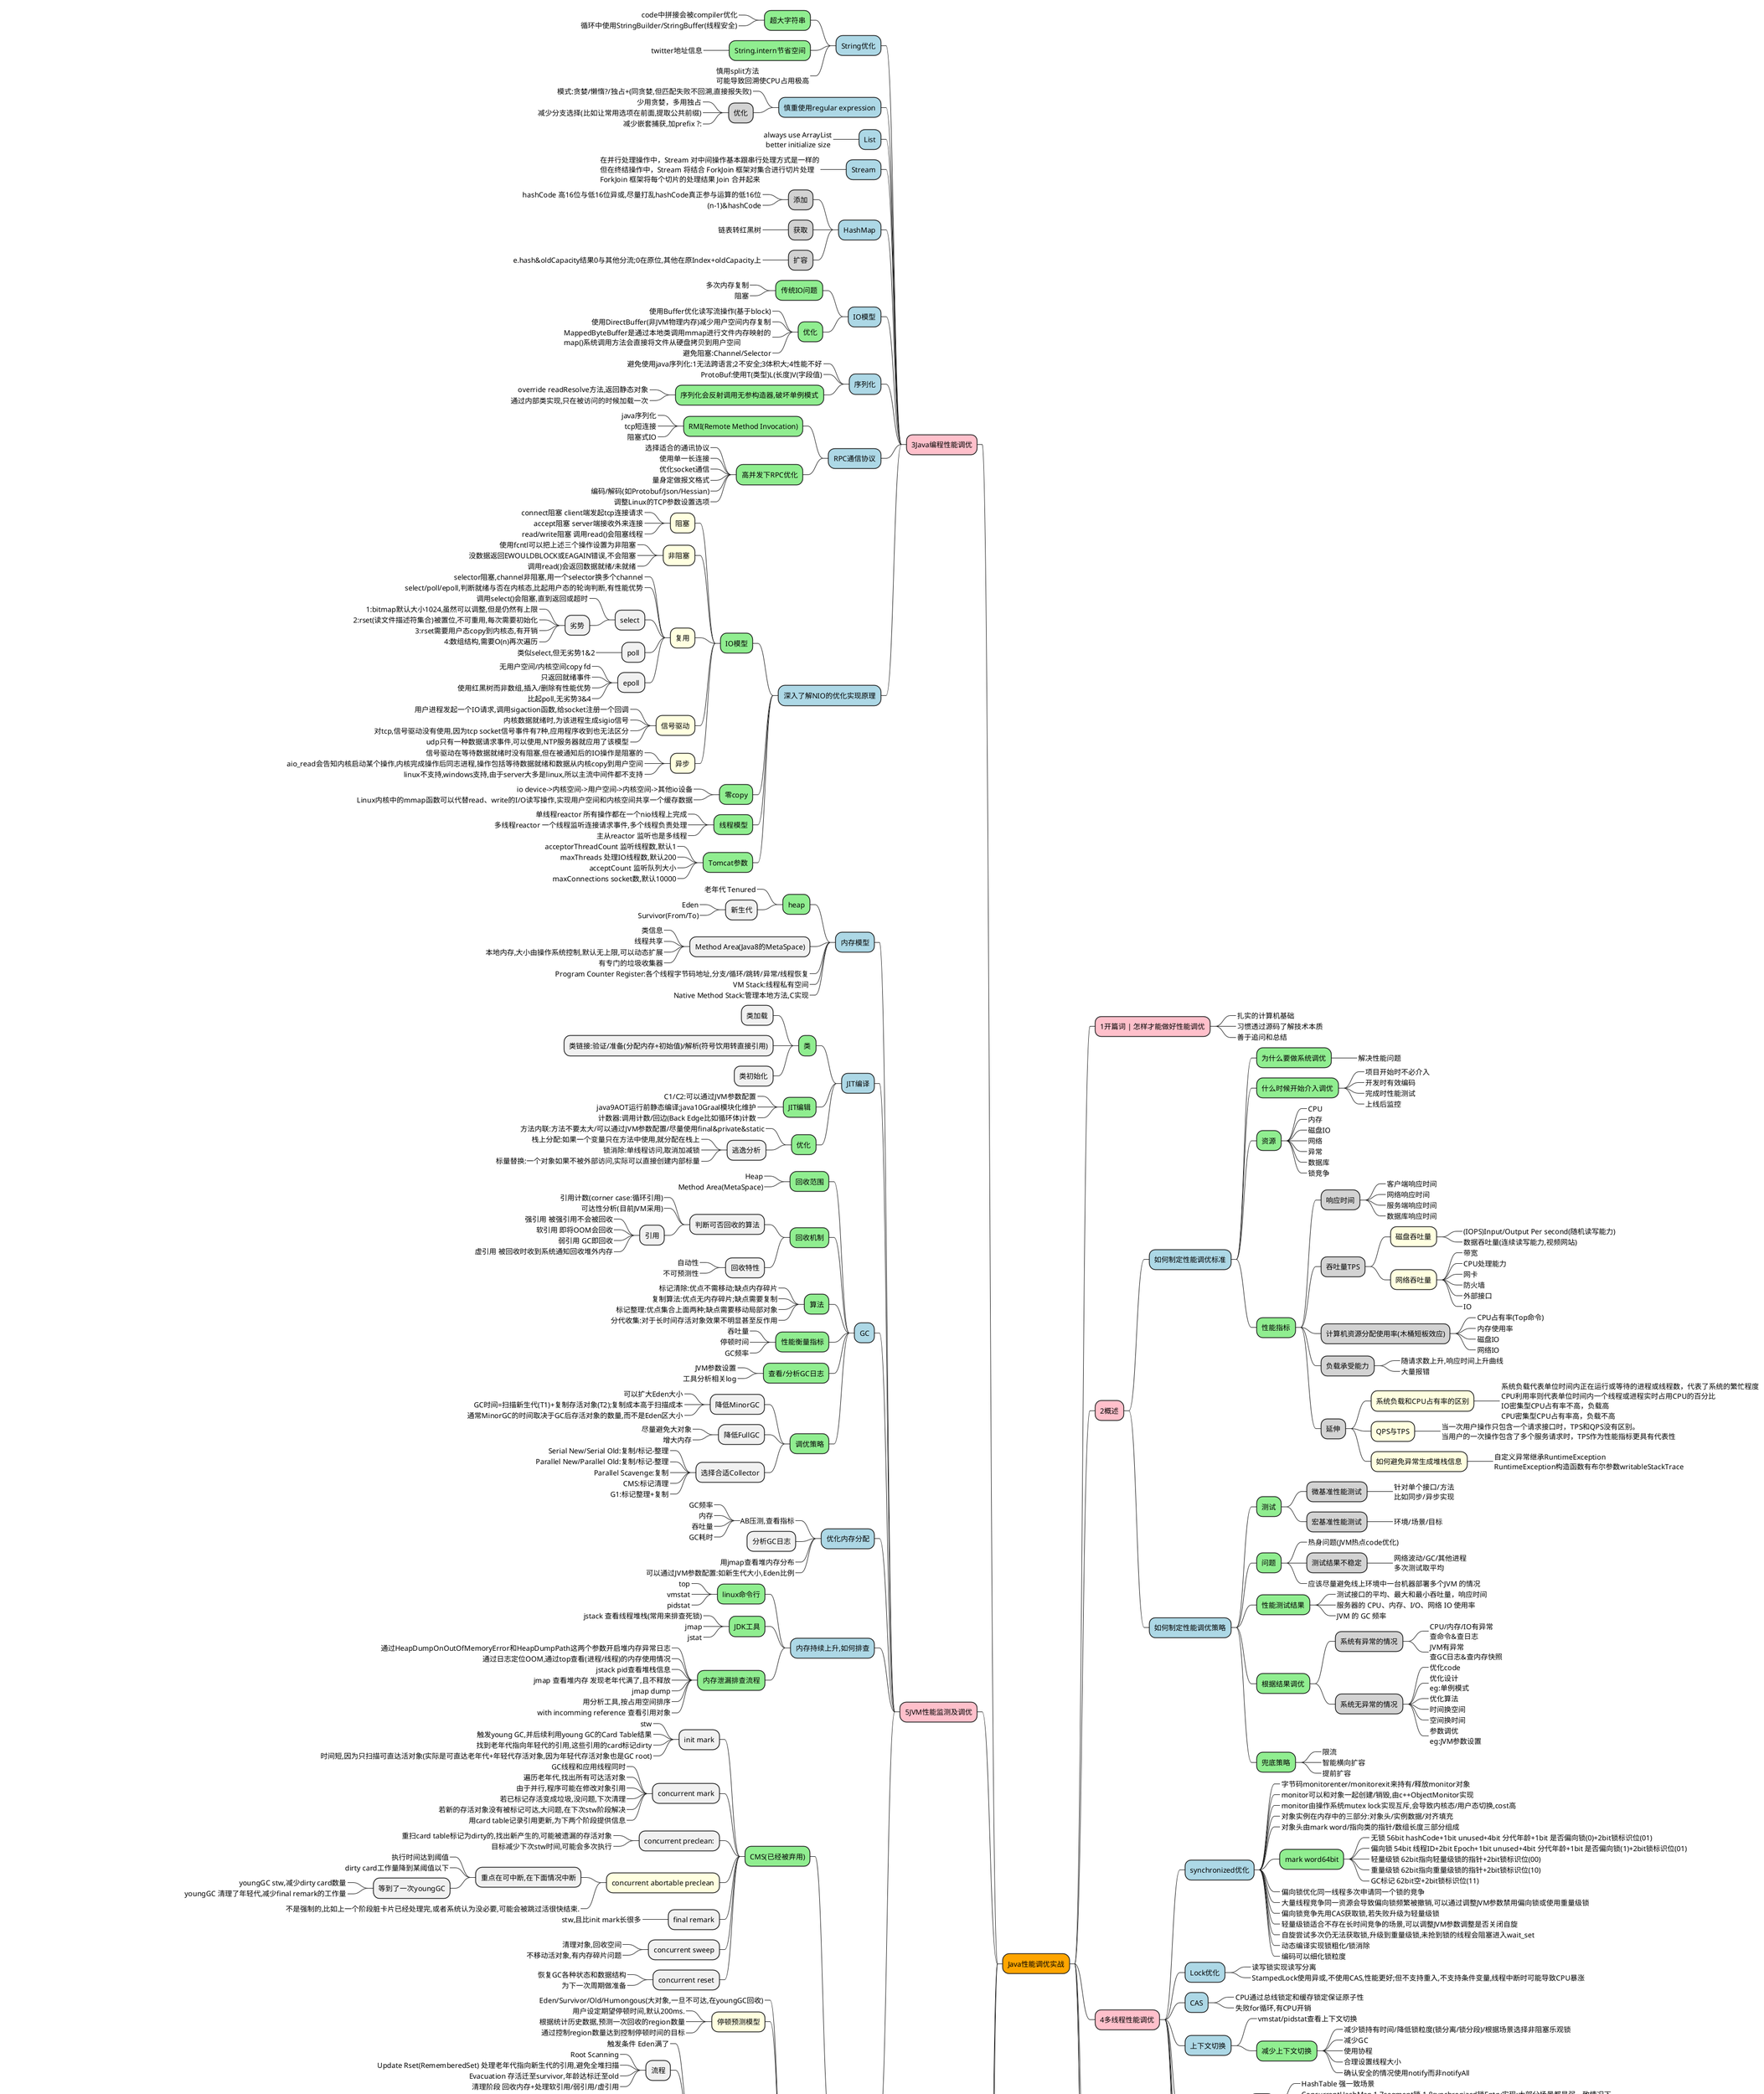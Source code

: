 @startmindmap
*[#orange] Java性能调优实战
    *[#pink] 1开篇词 | 怎样才能做好性能调优
        *[#lightblue]_ 扎实的计算机基础
        *[#lightblue]_ 习惯透过源码了解技术本质
        *[#lightblue]_ 善于追问和总结
    *[#pink] 2概述
        *[#lightblue] 如何制定性能调优标准
            *[#lightgreen] 为什么要做系统调优
                *_ 解决性能问题
            *[#lightgreen] 什么时候开始介入调优
                *_ 项目开始时不必介入
                *_ 开发时有效编码
                *_ 完成时性能测试
                *_ 上线后监控
            *[#lightgreen] 资源
                *_ CPU
                *_ 内存
                *_ 磁盘IO
                *_ 网络
                *_ 异常
                *_ 数据库
                *_ 锁竞争
            *[#lightgreen] 性能指标
                *[#lightgrey] 响应时间
                    *_ 客户端响应时间
                    *_ 网络响应时间
                    *_ 服务端响应时间
                    *_ 数据库响应时间
                *[#lightgrey] 吞吐量TPS
                    *[#lightyellow] 磁盘吞吐量
                        *_ (IOPS)Input/Output Per second(随机读写能力)
                        *_ 数据吞吐量(连续读写能力,视频网站)
                    *[#lightyellow] 网络吞吐量
                        *_ 带宽
                        *_ CPU处理能力
                        *_ 网卡
                        *_ 防火墙
                        *_ 外部接口
                        *_ IO
                *[#lightgrey] 计算机资源分配使用率(木桶短板效应)
                    *_ CPU占有率(Top命令)
                    *_ 内存使用率
                    *_ 磁盘IO
                    *_ 网络IO
                *[#lightgrey] 负载承受能力
                    *_ 随请求数上升,响应时间上升曲线
                    *_ 大量报错
                *[#lightgrey] 延伸
                    *[#lightyellow] 系统负载和CPU占有率的区别
                        *_ 系统负载代表单位时间内正在运行或等待的进程或线程数，代表了系统的繁忙程度\nCPU利用率则代表单位时间内一个线程或进程实时占用CPU的百分比\nIO密集型CPU占有率不高，负载高\nCPU密集型CPU占有率高，负载不高
                    *[#lightyellow] QPS与TPS
                        *_ 当一次用户操作只包含一个请求接口时，TPS和QPS没有区别。\n当用户的一次操作包含了多个服务请求时，TPS作为性能指标更具有代表性
                    *[#lightyellow] 如何避免异常生成堆栈信息
                        *_ 自定义异常继承RuntimeException\nRuntimeException构造函数有布尔参数writableStackTrace
        *[#lightblue] 如何制定性能调优策略
            *[#lightgreen] 测试
                *[#lightgrey] 微基准性能测试
                    *_ 针对单个接口/方法\n比如同步/异步实现
                *[#lightgrey] 宏基准性能测试
                    *_ 环境/场景/目标
            *[#lightgreen] 问题
                *_ 热身问题(JVM热点code优化)
                *[#lightgrey] 测试结果不稳定
                    *_ 网络波动/GC/其他进程\n多次测试取平均
                *_ 应该尽量避免线上环境中一台机器部署多个JVM 的情况
            *[#lightgreen] 性能测试结果
                *_ 测试接口的平均、最大和最小吞吐量，响应时间
                *_ 服务器的 CPU、内存、I/O、网络 IO 使用率
                *_ JVM 的 GC 频率
            *[#lightgreen] 根据结果调优
                *[#lightgrey] 系统有异常的情况
                    *_ CPU/内存/IO有异常\n查命令&查日志
                    *_ JVM有异常\n查GC日志&查内存快照
                *[#lightgrey] 系统无异常的情况
                    *_ 优化code
                    *_ 优化设计\neg:单例模式
                    *_ 优化算法
                    *_ 时间换空间
                    *_ 空间换时间
                    *_ 参数调优\neg:JVM参数设置
            *[#lightgreen] 兜底策略
                *_ 限流
                *_ 智能横向扩容
                *_ 提前扩容
    *[#pink] 4多线程性能调优
        *[#lightblue] synchronized优化
            *_ 字节码monitorenter/monitorexit来持有/释放monitor对象
            *_ monitor可以和对象一起创建/销毁,由c++ObjectMonitor实现
            *_ monitor由操作系统mutex lock实现互斥,会导致内核态/用户态切换,cost高
            *_ 对象实例在内存中的三部分:对象头/实例数据/对齐填充
            *_ 对象头由mark word/指向类的指针/数组长度三部分组成
            *[#lightgreen] mark word64bit
                *_ 无锁 56bit hashCode+1bit unused+4bit 分代年龄+1bit 是否偏向锁(0)+2bit锁标识位(01)
                *_ 偏向锁 54bit 线程ID+2bit Epoch+1bit unused+4bit 分代年龄+1bit 是否偏向锁(1)+2bit锁标识位(01)
                *_ 轻量级锁 62bit指向轻量级锁的指针+2bit锁标识位(00)
                *_ 重量级锁 62bit指向重量级锁的指针+2bit锁标识位(10)
                *_ GC标记 62bit空+2bit锁标识位(11)
            *_ 偏向锁优化同一线程多次申请同一个锁的竞争
            *_ 大量线程竞争同一资源会导致偏向锁频繁被撤销,可以通过调整JVM参数禁用偏向锁或使用重量级锁
            *_ 偏向锁竞争先用CAS获取锁,若失败升级为轻量级锁
            *_ 轻量级锁适合不存在长时间竞争的场景,可以调整JVM参数调整是否关闭自旋
            *_ 自旋尝试多次仍无法获取锁,升级到重量级锁,未抢到锁的线程会阻塞进入wait_set
            *_ 动态编译实现锁粗化/锁消除
            *_ 编码可以细化锁粒度
        *[#lightblue] Lock优化
            *_ 读写锁实现读写分离
            *_ StampedLock使用异或,不使用CAS,性能更好;但不支持重入,不支持条件变量,线程中断时可能导致CPU暴涨
        *[#lightblue] CAS
            *_ CPU通过总线锁定和缓存锁定保证原子性
            *_ 失败for循环,有CPU开销
        *[#lightblue] 上下文切换
            *_ vmstat/pidstat查看上下文切换
            *[#lightgreen] 减少上下文切换
                *_ 减少锁持有时间/降低锁粒度(锁分离/锁分段)/根据场景选择非阻塞乐观锁
                *_ 减少GC
                *_ 使用协程
                *_ 合理设置线程大小
                *_ 确认安全的情况使用notify而非notifyAll
        *[#lightblue] 并发容器
            *[#lightgreen] Map
                *_ HashTable 强一致场景
                *_ ConcurrentHashMap 1.7segment锁,1.8synchronized锁Entry实现;大部分场景都是弱一致情况下
                * 用ConcurrentSkipListMap处理大数据(千万级),存在大量删改操作
                    *_ 跳表 空间换时间
            *[#lightgreen] List
                *_ Vector 基于synchronized同步锁实现
                *_ CopyOnWriteArrayList 读无锁,写通过操作底层Array新副本实现
        *[#lightblue] 线程池大小
            *_ cpu密集型 CPU核数+1
            *_ IO密集型 CPU核数*(线程等待时间/线程运行时间+1);可以用VisualVM查看比例
            *_ 优化串行才是性能关键,并行优化有Amdahl定律:S=1/[(1-p)+p/N];S是加速比,p是可并行化的比例,N是并行资源数(例如CPU核数)
        *[#lightblue] 协程
            *_ N:1线程模型的缺点在于操作系统不能感知用户态的线程,因此容易造成某一个线程进行系统调用内核线程时被阻塞,从而导致整个进程被阻塞
            *_ go是N:M
            *_ Java21协程
            *_ 适合IO密集型
        *[#lightblue] 强弱一致性
            *_ Happens-Before原则 更多详见 java并发编程的mindMap
    *[#pink] 6设计模式调优
        *[#lightblue] 单例
            *_ 保证全局一个实例&只有一个全局访问点
            *[#lightgreen] 饿汉模式
                *_ 类初始化时创建实例
                *_ 优点:多线程下唯一;性能好
                *_ 缺点:占用内存
            *[#lightgreen] 懒汉模式
                * 实现方式
                    *_ 懒加载
                    *_ 同步锁
                    *_ 双重检查(加volatile)
                    *_ 内部类实现
        *[#lightblue] 原型(prototype)和享元(flyweight)模式
            *[#lightgreen] prototype模式
                *_ 实现cloneable接口;重写Object.clone()方法;重写中调用super.clone()
                *_ 深copy和浅copy
                *_ 适用重复创建对象场景,例如spring的bean管理
            *[#lightgreen] flyweight模式
                *_ Java的String和Integer
                *_ 线程池
        *[#lightblue] 设计模式优化并发
            *[#lightgreen] 线程上下文模式
                *_ Spring ApplicationContext
                *_ ThreadLocal
                *_ 传递或者隔离变量
            *[#lightgreen] Thread-per-message模式
                *_ 解决IO耗时的问题
                *_ 线程池
            *[#lightgreen] worker-thread模式
                *_ 减少线程的创建/销毁开销
        *[#lightblue] 生产者/消费者模式
            *[#lightgreen] 常见实现
                *_ Object wait/notify/notifyAll
                *_ Lock的Condition的await/signal/signalAll
                *_ BlockingQueue
            *[#lightgreen] 电商库存设计
                *_ 缓存库容
                *_ 消息队列
        *[#lightblue] 装饰器模式
            *_ 接口/基类/具体实现类
        *[#lightblue] 答疑
            *_ 单例:枚举实现/内部类实现
            *_ 生产者/消费者模式大流量下延迟高:1提高响应速度2限流拒绝
    *[#pink] 8实战演练
        *[#lightblue] 分布式锁
            *_ db
            *[#lightgreen] zookeeper
                * feature
                    *_ 节点:持久/临时;还能被标记有序性
                    *_ watch机制:特定事件触发,会通知watcher
                *_ 父节点(持久)下建立子节点,并标记有序性
                *_ 轮询判断,如果是最小节点则获得锁,操作完毕删除节点
                *_ 否则对上一个节点注册watcher
                * 优缺点
                    *_ 集群实现,避免单点
                    *_ 每次都能释放锁,因为服务挂了临时节点会因为连接断开而自动删除
                    *_ 性能比redis差
            *[#lightgreen] redis
                *_ SETNX+EXPIRE
                * 优缺点
                    *_ 性能好
                    *_ 集群模式,由于同步到各个节点是异步的,若master崩溃,新master上没有被同步到,则锁失效
                * redlock算法
                    *_ 集群模式下,超过一半节点成功&耗时小于lock_timeout则获得锁成功
        *[#lightblue] 分布式事务
            * XA规范
                *_ DTP模型:AP/RM/TM
                *_ 父节点(持久)下建立子节点,并标记有序性
            * 二/三阶段提交
                *_ prepare commit
                *_ 准备/预处理/提交或者回滚
            * TCC
                *_ try/confirm/cancel
                *_ 重试调用失败的confirm or cancel方法
            * Seata
                *_ TC/TM/RM
                *_ DTP模型:AP/RM/TM
                *_ DTP模型:AP/RM/TM
        *[#lightblue] 缓存
        *[#lightblue] 抢购
    *[#pink] 9结束语
left side
    *[#pink] 3Java编程性能调优
        *[#lightblue] String优化
            *[#lightgreen] 超大字符串
                *_ code中拼接会被compiler优化
                *_ 循环中使用StringBuilder/StringBuffer(线程安全)
            *[#lightgreen] String.intern节省空间
                *_ twitter地址信息
            *_ 慎用split方法\n可能导致回溯使CPU占用极高
        *[#lightblue] 慎重使用regular expression
            *_ 模式:贪婪/懒惰?/独占+(同贪婪,但匹配失败不回溯,直接报失败)
            *[#lightgrey] 优化
                *_ 少用贪婪，多用独占
                *_ 减少分支选择(比如让常用选项在前面,提取公共前缀)
                *_ 减少嵌套捕获,加prefix ?:
        *[#lightblue] List
            *_ always use ArrayList\n better initialize size
        *[#lightblue] Stream
            *_ 在并行处理操作中，Stream 对中间操作基本跟串行处理方式是一样的\n但在终结操作中，Stream 将结合 ForkJoin 框架对集合进行切片处理\nForkJoin 框架将每个切片的处理结果 Join 合并起来
        *[#lightblue] HashMap
            *[#lightgrey] 添加
                *_ hashCode 高16位与低16位异或,尽量打乱hashCode真正参与运算的低16位
                *_ (n-1)&hashCode
            *[#lightgrey] 获取
                *_ 链表转红黑树
            *[#lightgrey] 扩容
                *_ e.hash&oldCapacity结果0与其他分流;0在原位,其他在原Index+oldCapacity上
        *[#lightblue] IO模型
            *[#lightgreen] 传统IO问题
                *_ 多次内存复制
                *_ 阻塞
            *[#lightgreen] 优化
                *_ 使用Buffer优化读写流操作(基于block)
                *_ 使用DirectBuffer(非JVM物理内存)减少用户空间内存复制
                *_ MappedByteBuffer是通过本地类调用mmap进行文件内存映射的\nmap()系统调用方法会直接将文件从硬盘拷贝到用户空间
                *_ 避免阻塞:Channel/Selector
        *[#lightblue] 序列化
            *_ 避免使用java序列化:1无法跨语言;2不安全;3体积大;4性能不好
            *_ ProtoBuf:使用T(类型)L(长度)V(字段值)
            *[#lightgreen] 序列化会反射调用无参构造器,破坏单例模式
                *_ override readResolve方法,返回静态对象
                *_ 通过内部类实现,只在被访问的时候加载一次
        *[#lightblue] RPC通信协议
            *[#lightgreen] RMI(Remote Method Invocation)
                *_ java序列化
                *_ tcp短连接
                *_ 阻塞式IO
            *[#lightgreen] 高并发下RPC优化
                *_ 选择适合的通讯协议
                *_ 使用单一长连接
                *_ 优化socket通信
                *_ 量身定做报文格式
                *_ 编码/解码(如Protobuf/Json/Hessian)
                *_ 调整Linux的TCP参数设置选项
        *[#lightblue] 深入了解NIO的优化实现原理
            *[#lightgreen] IO模型
                *[#lightyellow] 阻塞
                    *_ connect阻塞 client端发起tcp连接请求
                    *_ accept阻塞 server端接收外来连接
                    *_ read/write阻塞 调用read()会阻塞线程
                *[#lightyellow] 非阻塞
                    *_ 使用fcntl可以把上述三个操作设置为非阻塞
                    *_ 没数据返回EWOULDBLOCK或EAGAIN错误,不会阻塞
                    *_ 调用read()会返回数据就绪/未就绪
                *[#lightyellow] 复用
                    *_ selector阻塞,channel非阻塞,用一个selector换多个channel
                    *_ select/poll/epoll,判断就绪与否在内核态,比起用户态的轮询判断,有性能优势
                    * select
                        *_ 调用select()会阻塞,直到返回或超时
                        * 劣势
                            *_ 1:bitmap默认大小1024,虽然可以调整,但是仍然有上限
                            *_ 2:rset(读文件描述符集合)被置位,不可重用,每次需要初始化
                            *_ 3:rset需要用户态copy到内核态,有开销
                            *_ 4:数组结构,需要O(n)再次遍历
                    * poll
                        *_ 类似select,但无劣势1&2
                    * epoll
                        *_ 无用户空间/内核空间copy fd
                        *_ 只返回就绪事件
                        *_ 使用红黑树而非数组,插入/删除有性能优势
                        *_ 比起poll,无劣势3&4
                *[#lightyellow] 信号驱动
                    *_ 用户进程发起一个IO请求,调用sigaction函数,给socket注册一个回调
                    *_ 内核数据就绪时,为该进程生成sigio信号
                    *_ 对tcp,信号驱动没有使用,因为tcp socket信号事件有7种,应用程序收到也无法区分
                    *_ udp只有一种数据请求事件,可以使用,NTP服务器就应用了该模型
                *[#lightyellow] 异步
                    *_ 信号驱动在等待数据就绪时没有阻塞,但在被通知后的IO操作是阻塞的
                    *_ aio_read会告知内核启动某个操作,内核完成操作后同志进程,操作包括等待数据就绪和数据从内核copy到用户空间
                    *_ linux不支持,windows支持,由于server大多是linux,所以主流中间件都不支持
            *[#lightgreen] 零copy
                *_ io device->内核空间->用户空间->内核空间->其他io设备
                *_ Linux内核中的mmap函数可以代替read、write的I/O读写操作,实现用户空间和内核空间共享一个缓存数据
            *[#lightgreen] 线程模型
                *_ 单线程reactor 所有操作都在一个nio线程上完成
                *_ 多线程reactor 一个线程监听连接请求事件,多个线程负责处理
                *_ 主从reactor 监听也是多线程
            *[#lightgreen] Tomcat参数
                *_ acceptorThreadCount 监听线程数,默认1
                *_ maxThreads 处理IO线程数,默认200
                *_ acceptCount 监听队列大小
                *_ maxConnections socket数,默认10000
    *[#pink] 5JVM性能监测及调优
        *[#lightblue] 内存模型
            *[#lightgreen] heap
                *_ 老年代 Tenured
                * 新生代
                    *_ Eden
                    *_ Survivor(From/To)
            * Method Area(Java8的MetaSpace)
                *_ 类信息
                *_ 线程共享
                *_ 本地内存,大小由操作系统控制,默认无上限,可以动态扩展
                *_ 有专门的垃圾收集器
            *_ Program Counter Register:各个线程字节码地址,分支/循环/跳转/异常/线程恢复
            *_ VM Stack:线程私有空间
            *_ Native Method Stack:管理本地方法,C实现
        *[#lightblue] JIT编译
            *[#lightgreen] 类
                * 类加载
                * 类链接:验证/准备(分配内存+初始值)/解析(符号饮用转直接引用)
                * 类初始化
            *[#lightgreen] JIT编辑
                *_ C1/C2:可以通过JVM参数配置
                *_ java9AOT运行前静态编译;java10Graal模块化维护
                *_ 计数器:调用计数/回边(Back Edge比如循环体)计数
            *[#lightgreen] 优化
                *_ 方法内联:方法不要太大/可以通过JVM参数配置/尽量使用final&private&static
                * 逃逸分析
                    *_ 栈上分配:如果一个变量只在方法中使用,就分配在栈上
                    *_ 锁消除:单线程访问,取消加减锁
                    *_ 标量替换:一个对象如果不被外部访问,实际可以直接创建内部标量
        *[#lightblue] GC
            *[#lightgreen] 回收范围
                *_ Heap
                *_ Method Area(MetaSpace)
            *[#lightgreen] 回收机制
                * 判断可否回收的算法
                    *_ 引用计数(corner case:循环引用)
                    *_ 可达性分析(目前JVM采用)
                    * 引用
                        *_ 强引用 被强引用不会被回收
                        *_ 软引用 即将OOM会回收
                        *_ 弱引用 GC即回收
                        *_ 虚引用 被回收时收到系统通知回收堆外内存
                * 回收特性
                    *_ 自动性
                    *_ 不可预测性
            *[#lightgreen] 算法
                *_ 标记清除:优点不需移动;缺点内存碎片
                *_ 复制算法:优点无内存碎片;缺点需要复制
                *_ 标记整理:优点集合上面两种;缺点需要移动局部对象
                *_ 分代收集:对于长时间存活对象效果不明显甚至反作用
            *[#lightgreen] 性能衡量指标
                *_ 吞吐量
                *_ 停顿时间
                *_ GC频率
            *[#lightgreen] 查看/分析GC日志
                *_ JVM参数设置
                *_ 工具分析相关log
            *[#lightgreen] 调优策略
                * 降低MinorGC
                    *_ 可以扩大Eden大小
                    *_ GC时间=扫描新生代(T1)+复制存活对象(T2);复制成本高于扫描成本
                    *_ 通常MinorGC的时间取决于GC后存活对象的数量,而不是Eden区大小
                * 降低FullGC
                    *_ 尽量避免大对象
                    *_ 增大内存
                * 选择合适Collector
                    *_ Serial New/Serial Old:复制/标记-整理
                    *_ Parallel New/Parallel Old:复制/标记-整理
                    *_ Parallel Scavenge:复制
                    *_ CMS:标记清理
                    *_ G1:标记整理+复制
        *[#lightblue] 优化内存分配
            *_ AB压测,查看指标
                *_ GC频率
                *_ 内存
                *_ 吞吐量
                *_ GC耗时
            * 分析GC日志
            *_ 用jmap查看堆内存分布
            *_ 可以通过JVM参数配置:如新生代大小,Eden比例
        *[#lightblue] 内存持续上升,如何排查
            *[#lightgreen] linux命令行
                *_ top
                *_ vmstat
                *_ pidstat
            *[#lightgreen] JDK工具
                *_ jstack 查看线程堆栈(常用来排查死锁)
                *_ jmap
                *_ jstat
            *[#lightgreen] 内存泄漏排查流程
                *_ 通过HeapDumpOnOutOfMemoryError和HeapDumpPath这两个参数开启堆内存异常日志
                *_ 通过日志定位OOM,通过top查看(进程/线程)的内存使用情况
                *_ jstack pid查看堆栈信息
                *_ jmap 查看堆内存 发现老年代满了,且不释放
                *_ jmap dump
                *_ 用分析工具,按占用空间排序
                *_ with incomming reference 查看引用对象
        *[#lightblue] 热点问题
            *[#lightgreen] CMS(已经被弃用)
                * init mark
                    *_ stw
                    *_ 触发young GC,并后续利用young GC的Card Table结果
                    *_ 找到老年代指向年轻代的引用,这些引用的card标记dirty
                    *_ 时间短,因为只扫描可直达活对象(实际是可直达老年代+年轻代存活对象,因为年轻代存活对象也是GC root)
                * concurrent mark
                    *_ GC线程和应用线程同时
                    *_ 遍历老年代,找出所有可达活对象
                    *_ 由于并行,程序可能在修改对象引用
                    *_ 若已标记存活变成垃圾,没问题,下次清理
                    *_ 若新的存活对象没有被标记可达,大问题,在下次stw阶段解决
                    *_ 用card table记录引用更新,为下两个阶段提供信息
                * concurrent preclean:
                    *_ 重扫card table标记为dirty的,找出新产生的,可能被遗漏的存活对象
                    *_ 目标减少下次stw时间,可能会多次执行
                *[#lightyellow] concurrent abortable preclean
                    * 重点在可中断,在下面情况中断
                        *_ 执行时间达到阈值
                        *_ dirty card工作量降到某阈值以下
                        * 等到了一次youngGC
                            *_ youngGC stw,减少dirty card数量
                            *_ youngGC 清理了年轻代,减少final remark的工作量
                    *_ 不是强制的,比如上一个阶段脏卡片已经处理完,或者系统认为没必要,可能会被跳过活很快结束.
                * final remark
                    *_ stw,且比init mark长很多
                * concurrent sweep
                    *_ 清理对象,回收空间
                    *_ 不移动活对象,有内存碎片问题
                * concurrent reset
                    *_ 恢复GC各种状态和数据结构
                    *_ 为下一次周期做准备
            *[#lightgreen] G1
                *_ Eden/Survivor/Old/Humongous(大对象,一旦不可达,在youngGC回收)
                *[#lightyellow] 停顿预测模型
                    *_ 用户设定期望停顿时间,默认200ms.
                    *_ 根据统计历史数据,预测一次回收的region数量
                    *_ 通过控制region数量达到控制停顿时间的目标
                *[#lightyellow] youngGC 完全stw
                    *_ 触发条件 Eden满了
                    * 流程
                        *_ Root Scanning
                        *_ Update Rset(RememberedSet) 处理老年代指向新生代的引用,避免全堆扫描
                        *_ Evacuation 存活迁至survivor,年龄达标迁至old
                        *_ 清理阶段 回收内存+处理软引用/弱引用/虚引用
                    * Rset
                        *_ 以region为单位,记录其他region引用本region对象的情况
                        *_ 定位跨代引用,避免全堆扫描
                        *_ 支持分区回收
                        *_ 并发标记只需扫描Rset的dirty card并非全堆
                        * 写屏障逻辑
                            *_ 当执行obj.field=target时
                            *_ if(target位于年轻代&&obj位于老年代)
                            *_ then car_index=address_to_card_index(obj); //计算obj所在卡片
                            *_ dirty_card(card_index);//标记卡片为脏
                        * 并发优化逻辑
                            *_ Refinement线程:异步处理脏卡片,更新对应RSet(通过-XX:G1ConcRefinementThreads控制线程数)
                            *_ 缓冲区机制:写屏障将脏卡片存入线程本地缓冲区,满后推送至全局队列,由Refinement线程消费
                *[#lightyellow] mixed GC
                    *_ 触发条件 老年区占用达到阈值,默认45%
                    * 流程
                        * concurrent marking
                            *_ initial mark stw 标记GC Roots直接引用(借道youngGC)
                            *_ Root Region Scanning 扫描survivor区到老年代的对象
                            *_ Concurrent Marking 遍历标记存活
                            *_ final remark stw完成剩余标记(处理SATB缓冲区)
                            *_ cleanup 统计分区垃圾比例,为mixed GC排序
                        * Evacuation stw 复制,优先回收垃圾占比高的老年区
                *[#lightyellow] fullGC
                    *_ 触发条件 晋升失败/分配失败/并发标记周期未完成
                    *_ 单线程;stw;压缩算法,整理碎片
                *[#lightyellow] SATB (Snapshot at the beginning)
                    *_ 三色标记法:黑色(根对象,或者对象和其子对象都被扫描),白色不可达,灰色(本身被扫描,但其子对象还未扫描)
                    *_ 问题:并发标记,如果一个对象被标记为不可达后,又被引用了,如何处理?
                    * 工作流程
                        *_ initial mark:stw,标记所有GC roots直接引用的对象(存活对象),此时堆的状态即为快照
                        *_ 并发标记: 遍历标记初始快照中的对象图;新分配的对象一律视为存活;写屏障记录:若一个对象引用被修改,标记旧值为待扫描
                        *_ final remark:stw,处理satb缓冲区,扫描并发阶段被覆盖的旧引用;重新扫描GC roots的增量变化
                    * 与incremental update(CMS)对比
                        *_ 标记目标:SATB标记开始时所有存活对象(快照);incremental update标记结束时所有存活对象(实时更新)
                        *_ 写屏障触发时机:SATB记录旧值,incremental update记录新值
                        *_ 漏标(Missed Marking本应存活的对象被判断为垃圾)风险:SATB无,快照对象必存活,incremental update有(若新引用未被扫描)
                        *_ 浮动垃圾:SATB多(新对象一律存活),incremental update少,新对象可以即时回收
                        *_ 重新标记开销:SATB低(仅处理被覆盖的旧引用),incremental update高(需扫描所有新增引用)
                        *_ 适合场景:SATB大堆、低延迟优先,incremental update中小堆,吞吐量优先
            *[#lightgreen] fullGC原因
                *_ 年轻代晋升老年代,老年代剩余空间不足
                *_ 老年代使用率超过阈值
                *_ 元空间(1.7永久代)不足
                *_ 调用System.gc()
            *[#lightgreen] ThreadLocal内存泄漏
                *_ ThreadLocal是基于ThreadLocalMap实现的,Entry的key使用了WeakReference封装
                *_ 弱引用类型若不可达,下次GC一定被回收,空间够也回收
                *_ key被回收后,存在引用链路:Thread->ThreadLocalMap->Entry->Value,所以value不会被回收,导致泄漏
                *_ 常见的case是线程池,这样线程生命周期长
                *_ 解决方式是手动remove
    *[#pink] 7数据库性能调优
        *[#lightblue] 如何写高性能SQL
            *[#lightgreen] 慢SQL
                *_ 无索引/索引失效
                *_ 锁等待
                *_ 不恰当的SQL
            *[#lightgreen] 优化步骤
                * 通过Explain分析SQL执行计划
                    *_ system>const>eq_ref>ref>range>index>all
                    *_ system>const表中只有一行匹配,根据索引查询一次即可
                    *_ eq_ref使用唯一索引
                    *_ ref非唯一索引/还可见于唯一索引最左原则匹配扫描
                    *_ range索引范围扫描
                    *_ index索引全表扫描
                    *_ all全表扫描
                *_ 通过show profile分析SQL执行性能
            *[#lightgreen] 常见优化
                *_ 优化分页查询 limit应该用id排序
                *_ 优化select count(*) 超级大表可用近似值/或另行加入统计表
                *_ 优化select * 应该尽量缩减字段用上索引
        *[#lightblue] 高并发事务调优
            *[#lightgreen] 并发事务带来的问题
                *_ 数据丢失
                *_ 脏读
                *_ 不可重复读
                *_ 幻读
            *[#lightgreen] 隔离级别
                *_ read uncommitted 脏读/不可重复读/幻读
                *_ read committed 不可重复读/幻读
                *_ repeatable read 幻读
                *_ serializable
            *[#lightgreen] 优化
                *_ 结合业务场景降低隔离级别
                *_ 避免行锁升级为表锁(行锁基于索引,无索引会导致表锁)
                *_ 控制事务大小,减少锁定资源量和锁定时长
        *[#lightblue] 索引失效/优化
            *_ 覆盖索引优化查询
            *_ 自增主键优化插入/查询
            *_ 前缀索引优化(缩减索引大小,但order by无法使用前缀索引)
            *[#lightgreen] 防止索引失效
                *_ 比如%开头的查询,最左匹配原则
                *_ or有一个条件没有索引,则涉及的索引都不会被用到
        *[#lightblue] 如何避免死锁
            *[#lightgreen] 避免死锁的措施
                *_ 编程中按照固定顺序处理记录
                *_ 允许幻读和不可重复读的情况下,使用RC作为隔离级别,避免gap lock导致的死锁
                *_ 更新表尽量使用主键更新
                *_ 避免长事务
                *_ 设置锁等待超时参数
        *[#lightblue] 何时分库分表
            *_ 单表查询性能受B+数树高影响
            *[#lightgreen] 优化
                *_ 分区:单库下分区数有限,适用于非海量数据的大表
                *_ NoSQL辅助:不支持事务
            *[#lightgreen] 何时分库分表
                *_ 首选分区
                *_ 单表数据量过大考虑分表
                *_ 大数据量/高并发场景考虑分库分表
            *[#lightgreen] 如何分库分表
                * 垂直
                    *_ 业务分库
                    *_ 字段拆表
                * 水平
                    *_ 某列做为切分条件
                * 分级
                    *_ 单库单表
                    *_ 单库多表
                    *_ 多库多表
            *[#lightgreen] 分库分表的问题
                *_ 分布式事务
                *_ 跨节点join:冗余表冗余字段
                *_ 跨节点分页查询:ES/Solr
                *_ 全局主键ID:UUID/Redis/snowflake
                *_ 扩容:使用2的倍数
        *[#lightblue] 表优化案例
            *[#lightgreen] 核心业务
                * 商品
                    *_ 商品分类
                    *_ 信息管理
                    *_ 商品SKU
                * 购物车
                    *_ 离线
                    *_ 在线
                * 订单
                    *_ 状态
                    *_ 流程
                * 库存
                    *_ 库存交易
                    *_ 库存管理
                    *_ 仓区
                    *_ 实时库存
                    *_ 锁定库存
                    *_ 待退货库存
                    *_ 活动库存
                    *_ 库存状态
                * 促销
                    *_ 活动管理
                    *_ 交易管理
            *[#lightgreen] 业务难点
                *_ 商品表结构设计:公共表存公共信息/结合搜索引擎,详细信息放入键值对数据库
                *_ 购物车性能瓶颈:冷热数据思路,缓存预热
                *_ 订单表结构设计:分库分表/分页则大数据实现
                *_ 库存表性能瓶颈:缓存+分布式锁
                *_ 促销活动表设计:缓存+分布式锁
            *[#lightgreen] 总结
                *_ NoSQl替代RDB
                *_ 缓存提高并发
                *_ 考虑分库分表
                *_ 避免复杂join操作
            *_ 为什么不用外键:update数据要求顺序/手工更新麻烦/外键约束检查影响性能
        *[#lightblue] 库参数设置优化
            *[#lightgreen] query cache(5.7.20后默认关闭,8版本后完全取消)
                *_ have_query_cache 是否支持
                *_ query_cache_limit 默认1M,超过不会cache
                *_ query_cache_min_res_unit 最小内存大小,默认4k
                *_ query_cache_size cache大小
                *_ query_cache_type ON/OFF/DEMAND(query里使用SQL_CACHE/SQL_NO_CACHE来控制是否cache)
            *[#lightgreen] MyISAM
                * key_buffer_size 缓存索引块
                    * 太大也不好,占用过多内存,容易发生SWAP页交换
                        *_ SWAP分区在系统物理内存不够时,把内存中的一部分释放给当前程序使用
                        *_ 被释放空间来自长时间没有操作的程序,数据临时保存在SWAP分区
                        *_ 等程序要运行时,再从swap分区恢复保存的数据到内存中
                    *_ 计算缓存使用率公式,来判断设置是否合理
                    *_ 1-((key_blocks_unused*key_cache_block_size)/key_buffer_size)
            *[#lightgreen] InnoDB
                *_ innodb_buffer_pool_size 默认128M/推荐物理内存80%大小;命中率应该90%
                *_ innodb_buffer_pool_instances 建议大小不超过innodb_read_io_threads+innodb_write_io_threads之和
                * innodb_read_io_threads/innodb_write_io_threads
                    *_ 默认4,合计8
                    *_ 建议(innodb_read_io_threads+innodb_write_io_threads)=innodb_buffer_pool_instances
                    * 可以通过以下查询确定读写比例
                        *_ SHOW GLOBAL STATUS LIKE 'Com_select';//读取数量
                        *_ SHOW GLOBAL STATUS WHERE Variable_name IN ('Com_insert', 'Com_update', 'Com_replace', 'Com_delete');//写入数量
                *_ innodb_log_file_size redo-log大小,1GB左右,太大flush耗时长,恢复时间也长
                *_ innodb_log_buffer_size 默认8M
                *_ innodb_flush_log_at_trx_commit 落盘策略:0只写redo-log buffer;1事务每次提交;2只写page cache
            *_ max_connections 最大连接数,默认151
            *_ back_log tcp 连接请求排队等待栈,并发较大可以适当调大
            *_ thread_cache_size 线程池大小
        *[#lightblue] InnoDB
            *_ 内存
            *[#lightgreen] 后台线程
                *_ master cache数据刷盘,插入缓存,undo页回收
                *_ IO
                *_ purge 回收已经提交事务的undo log
                *_ pager cleaner 协助master刷新脏页
            *[#lightgreen] 存储文件
                * tablespace
                    *_ 默认为共享表空间,存储的文件即为共享表空间文件(ibdata1)
                    *_ 若参数innodb_file_per_table为1,则会将存储的数据、索引等信息单独存储在一个独占表空间文件(ibd)
                *_ segment 数据段/索引段/回滚段
                *_ extent 1M,每次一般申请4-5个
                *_ page 默认16K
                *_ row 最多单页16k/2-200=7992
            *_ redo-log工作原理 见MySQL的mindMap
            *_ lru淘汰策略 见MySQL的mindMap
    *[#pink] 加餐
        *[#lightblue] 推荐常用性能测试工具
            *[#lightgreen] ab(apache bench)
                *_ 适合单个接口测试
                *_ 简单实用
                *_ 扩展性较低,缺乏对整个业务流程测试的支持
            *[#lightgreen] Jmeter
                *_ 功能全,可扩展性高,易学易操作
                *_ 性能不稳定,高并发下通过页面实时观测结果集,容易导致页面卡死或崩溃
            *_ LoadRunner(商业版)
                *_ 基本包括Jmeter常用功能,支持ip欺骗
                *_ 专业稳定高效;但非开源且售价高
            *_ 阿里云PTS
@endmindmap